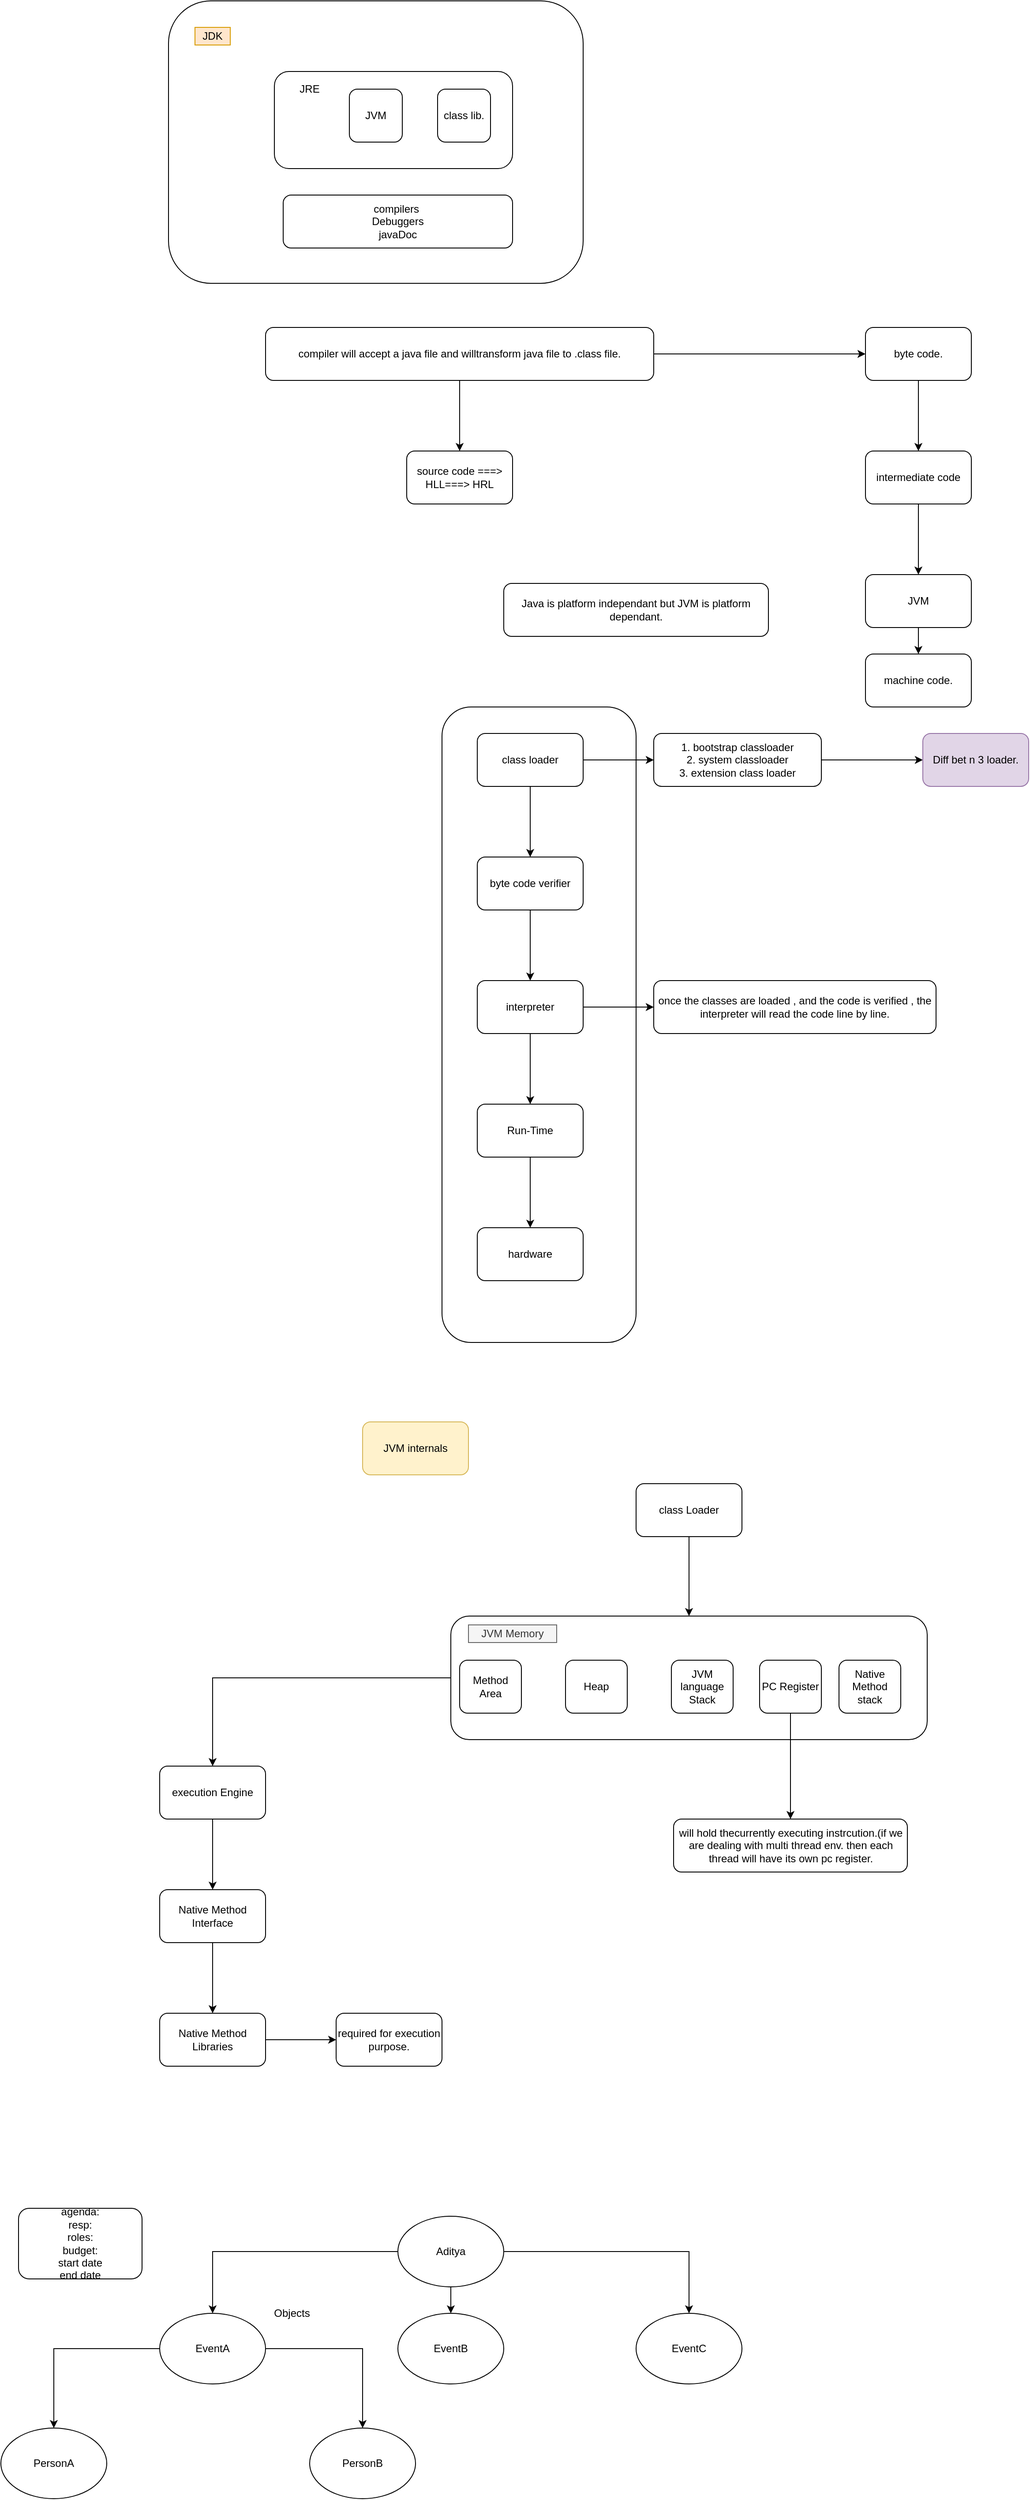 <mxfile version="14.8.3" type="github" pages="7">
  <diagram id="eMWlEusDbhb0iqY11rxq" name="Page-1">
    <mxGraphModel dx="1632" dy="468" grid="1" gridSize="10" guides="1" tooltips="1" connect="1" arrows="1" fold="1" page="1" pageScale="1" pageWidth="850" pageHeight="1100" math="0" shadow="0">
      <root>
        <mxCell id="0" />
        <mxCell id="1" parent="0" />
        <mxCell id="OtryNPIOMspShNyYZk51-1" value="" style="rounded=1;whiteSpace=wrap;html=1;" parent="1" vertex="1">
          <mxGeometry x="60" y="70" width="470" height="320" as="geometry" />
        </mxCell>
        <mxCell id="OtryNPIOMspShNyYZk51-2" value="JDK" style="text;html=1;strokeColor=#d79b00;fillColor=#ffe6cc;align=center;verticalAlign=middle;whiteSpace=wrap;rounded=0;" parent="1" vertex="1">
          <mxGeometry x="90" y="100" width="40" height="20" as="geometry" />
        </mxCell>
        <mxCell id="OtryNPIOMspShNyYZk51-3" value="" style="rounded=1;whiteSpace=wrap;html=1;" parent="1" vertex="1">
          <mxGeometry x="180" y="150" width="270" height="110" as="geometry" />
        </mxCell>
        <mxCell id="OtryNPIOMspShNyYZk51-4" value="compilers&amp;nbsp;&lt;br&gt;Debuggers&lt;br&gt;javaDoc" style="rounded=1;whiteSpace=wrap;html=1;" parent="1" vertex="1">
          <mxGeometry x="190" y="290" width="260" height="60" as="geometry" />
        </mxCell>
        <mxCell id="OtryNPIOMspShNyYZk51-5" value="JRE" style="text;html=1;strokeColor=none;fillColor=none;align=center;verticalAlign=middle;whiteSpace=wrap;rounded=0;" parent="1" vertex="1">
          <mxGeometry x="200" y="160" width="40" height="20" as="geometry" />
        </mxCell>
        <mxCell id="OtryNPIOMspShNyYZk51-6" value="JVM" style="rounded=1;whiteSpace=wrap;html=1;" parent="1" vertex="1">
          <mxGeometry x="265" y="170" width="60" height="60" as="geometry" />
        </mxCell>
        <mxCell id="OtryNPIOMspShNyYZk51-7" value="class lib." style="rounded=1;whiteSpace=wrap;html=1;" parent="1" vertex="1">
          <mxGeometry x="365" y="170" width="60" height="60" as="geometry" />
        </mxCell>
        <mxCell id="OtryNPIOMspShNyYZk51-10" value="" style="edgeStyle=orthogonalEdgeStyle;rounded=0;orthogonalLoop=1;jettySize=auto;html=1;" parent="1" source="OtryNPIOMspShNyYZk51-8" target="OtryNPIOMspShNyYZk51-9" edge="1">
          <mxGeometry relative="1" as="geometry" />
        </mxCell>
        <mxCell id="OtryNPIOMspShNyYZk51-12" value="" style="edgeStyle=orthogonalEdgeStyle;rounded=0;orthogonalLoop=1;jettySize=auto;html=1;" parent="1" source="OtryNPIOMspShNyYZk51-8" target="OtryNPIOMspShNyYZk51-11" edge="1">
          <mxGeometry relative="1" as="geometry" />
        </mxCell>
        <mxCell id="OtryNPIOMspShNyYZk51-8" value="compiler will accept a java file and willtransform java file to .class file." style="rounded=1;whiteSpace=wrap;html=1;" parent="1" vertex="1">
          <mxGeometry x="170" y="440" width="440" height="60" as="geometry" />
        </mxCell>
        <mxCell id="OtryNPIOMspShNyYZk51-14" value="" style="edgeStyle=orthogonalEdgeStyle;rounded=0;orthogonalLoop=1;jettySize=auto;html=1;" parent="1" source="OtryNPIOMspShNyYZk51-9" target="OtryNPIOMspShNyYZk51-13" edge="1">
          <mxGeometry relative="1" as="geometry" />
        </mxCell>
        <mxCell id="OtryNPIOMspShNyYZk51-9" value="byte code." style="whiteSpace=wrap;html=1;rounded=1;" parent="1" vertex="1">
          <mxGeometry x="850" y="440" width="120" height="60" as="geometry" />
        </mxCell>
        <mxCell id="OtryNPIOMspShNyYZk51-11" value="source code ===&amp;gt; HLL===&amp;gt; HRL" style="whiteSpace=wrap;html=1;rounded=1;" parent="1" vertex="1">
          <mxGeometry x="330" y="580" width="120" height="60" as="geometry" />
        </mxCell>
        <mxCell id="OtryNPIOMspShNyYZk51-16" value="" style="edgeStyle=orthogonalEdgeStyle;rounded=0;orthogonalLoop=1;jettySize=auto;html=1;" parent="1" source="OtryNPIOMspShNyYZk51-13" target="OtryNPIOMspShNyYZk51-15" edge="1">
          <mxGeometry relative="1" as="geometry" />
        </mxCell>
        <mxCell id="OtryNPIOMspShNyYZk51-13" value="intermediate code" style="whiteSpace=wrap;html=1;rounded=1;" parent="1" vertex="1">
          <mxGeometry x="850" y="580" width="120" height="60" as="geometry" />
        </mxCell>
        <mxCell id="OtryNPIOMspShNyYZk51-18" value="" style="edgeStyle=orthogonalEdgeStyle;rounded=0;orthogonalLoop=1;jettySize=auto;html=1;" parent="1" source="OtryNPIOMspShNyYZk51-15" target="OtryNPIOMspShNyYZk51-17" edge="1">
          <mxGeometry relative="1" as="geometry" />
        </mxCell>
        <mxCell id="OtryNPIOMspShNyYZk51-15" value="JVM" style="whiteSpace=wrap;html=1;rounded=1;" parent="1" vertex="1">
          <mxGeometry x="850" y="720" width="120" height="60" as="geometry" />
        </mxCell>
        <mxCell id="OtryNPIOMspShNyYZk51-17" value="machine code." style="whiteSpace=wrap;html=1;rounded=1;" parent="1" vertex="1">
          <mxGeometry x="850" y="810" width="120" height="60" as="geometry" />
        </mxCell>
        <mxCell id="OtryNPIOMspShNyYZk51-19" value="Java is platform independant but JVM is platform dependant." style="rounded=1;whiteSpace=wrap;html=1;" parent="1" vertex="1">
          <mxGeometry x="440" y="730" width="300" height="60" as="geometry" />
        </mxCell>
        <mxCell id="OtryNPIOMspShNyYZk51-20" value="" style="rounded=1;whiteSpace=wrap;html=1;" parent="1" vertex="1">
          <mxGeometry x="370" y="870" width="220" height="720" as="geometry" />
        </mxCell>
        <mxCell id="OtryNPIOMspShNyYZk51-23" value="" style="edgeStyle=orthogonalEdgeStyle;rounded=0;orthogonalLoop=1;jettySize=auto;html=1;" parent="1" source="OtryNPIOMspShNyYZk51-21" target="OtryNPIOMspShNyYZk51-22" edge="1">
          <mxGeometry relative="1" as="geometry" />
        </mxCell>
        <mxCell id="OtryNPIOMspShNyYZk51-31" value="" style="edgeStyle=orthogonalEdgeStyle;rounded=0;orthogonalLoop=1;jettySize=auto;html=1;" parent="1" source="OtryNPIOMspShNyYZk51-21" target="OtryNPIOMspShNyYZk51-30" edge="1">
          <mxGeometry relative="1" as="geometry" />
        </mxCell>
        <mxCell id="OtryNPIOMspShNyYZk51-21" value="class loader" style="rounded=1;whiteSpace=wrap;html=1;" parent="1" vertex="1">
          <mxGeometry x="410" y="900" width="120" height="60" as="geometry" />
        </mxCell>
        <mxCell id="OtryNPIOMspShNyYZk51-25" value="" style="edgeStyle=orthogonalEdgeStyle;rounded=0;orthogonalLoop=1;jettySize=auto;html=1;" parent="1" source="OtryNPIOMspShNyYZk51-22" target="OtryNPIOMspShNyYZk51-24" edge="1">
          <mxGeometry relative="1" as="geometry" />
        </mxCell>
        <mxCell id="OtryNPIOMspShNyYZk51-22" value="byte code verifier" style="rounded=1;whiteSpace=wrap;html=1;" parent="1" vertex="1">
          <mxGeometry x="410" y="1040" width="120" height="60" as="geometry" />
        </mxCell>
        <mxCell id="OtryNPIOMspShNyYZk51-27" value="" style="edgeStyle=orthogonalEdgeStyle;rounded=0;orthogonalLoop=1;jettySize=auto;html=1;" parent="1" source="OtryNPIOMspShNyYZk51-24" target="OtryNPIOMspShNyYZk51-26" edge="1">
          <mxGeometry relative="1" as="geometry" />
        </mxCell>
        <mxCell id="OtryNPIOMspShNyYZk51-35" value="" style="edgeStyle=orthogonalEdgeStyle;rounded=0;orthogonalLoop=1;jettySize=auto;html=1;" parent="1" source="OtryNPIOMspShNyYZk51-24" target="OtryNPIOMspShNyYZk51-34" edge="1">
          <mxGeometry relative="1" as="geometry" />
        </mxCell>
        <mxCell id="OtryNPIOMspShNyYZk51-24" value="interpreter" style="rounded=1;whiteSpace=wrap;html=1;" parent="1" vertex="1">
          <mxGeometry x="410" y="1180" width="120" height="60" as="geometry" />
        </mxCell>
        <mxCell id="OtryNPIOMspShNyYZk51-29" value="" style="edgeStyle=orthogonalEdgeStyle;rounded=0;orthogonalLoop=1;jettySize=auto;html=1;" parent="1" source="OtryNPIOMspShNyYZk51-26" target="OtryNPIOMspShNyYZk51-28" edge="1">
          <mxGeometry relative="1" as="geometry" />
        </mxCell>
        <mxCell id="OtryNPIOMspShNyYZk51-26" value="Run-Time" style="rounded=1;whiteSpace=wrap;html=1;" parent="1" vertex="1">
          <mxGeometry x="410" y="1320" width="120" height="60" as="geometry" />
        </mxCell>
        <mxCell id="OtryNPIOMspShNyYZk51-28" value="hardware" style="rounded=1;whiteSpace=wrap;html=1;" parent="1" vertex="1">
          <mxGeometry x="410" y="1460" width="120" height="60" as="geometry" />
        </mxCell>
        <mxCell id="OtryNPIOMspShNyYZk51-33" value="" style="edgeStyle=orthogonalEdgeStyle;rounded=0;orthogonalLoop=1;jettySize=auto;html=1;" parent="1" source="OtryNPIOMspShNyYZk51-30" target="OtryNPIOMspShNyYZk51-32" edge="1">
          <mxGeometry relative="1" as="geometry" />
        </mxCell>
        <mxCell id="OtryNPIOMspShNyYZk51-30" value="1. bootstrap classloader&lt;br&gt;2. system classloader&lt;br&gt;3. extension class loader" style="whiteSpace=wrap;html=1;rounded=1;" parent="1" vertex="1">
          <mxGeometry x="610" y="900" width="190" height="60" as="geometry" />
        </mxCell>
        <mxCell id="OtryNPIOMspShNyYZk51-32" value="Diff bet n 3 loader." style="whiteSpace=wrap;html=1;rounded=1;fillColor=#e1d5e7;strokeColor=#9673a6;" parent="1" vertex="1">
          <mxGeometry x="915" y="900" width="120" height="60" as="geometry" />
        </mxCell>
        <mxCell id="OtryNPIOMspShNyYZk51-34" value="once the classes are loaded , and the code is verified , the interpreter will read the code line by line." style="whiteSpace=wrap;html=1;rounded=1;" parent="1" vertex="1">
          <mxGeometry x="610" y="1180" width="320" height="60" as="geometry" />
        </mxCell>
        <mxCell id="OtryNPIOMspShNyYZk51-36" value="JVM internals" style="rounded=1;whiteSpace=wrap;html=1;fillColor=#fff2cc;strokeColor=#d6b656;" parent="1" vertex="1">
          <mxGeometry x="280" y="1680" width="120" height="60" as="geometry" />
        </mxCell>
        <mxCell id="OtryNPIOMspShNyYZk51-39" value="" style="edgeStyle=orthogonalEdgeStyle;rounded=0;orthogonalLoop=1;jettySize=auto;html=1;" parent="1" source="OtryNPIOMspShNyYZk51-37" target="OtryNPIOMspShNyYZk51-38" edge="1">
          <mxGeometry relative="1" as="geometry" />
        </mxCell>
        <mxCell id="OtryNPIOMspShNyYZk51-37" value="class Loader" style="rounded=1;whiteSpace=wrap;html=1;" parent="1" vertex="1">
          <mxGeometry x="590" y="1750" width="120" height="60" as="geometry" />
        </mxCell>
        <mxCell id="OtryNPIOMspShNyYZk51-50" value="" style="edgeStyle=orthogonalEdgeStyle;rounded=0;orthogonalLoop=1;jettySize=auto;html=1;" parent="1" source="OtryNPIOMspShNyYZk51-38" target="OtryNPIOMspShNyYZk51-49" edge="1">
          <mxGeometry relative="1" as="geometry" />
        </mxCell>
        <mxCell id="OtryNPIOMspShNyYZk51-38" value="" style="whiteSpace=wrap;html=1;rounded=1;" parent="1" vertex="1">
          <mxGeometry x="380" y="1900" width="540" height="140" as="geometry" />
        </mxCell>
        <mxCell id="OtryNPIOMspShNyYZk51-40" value="JVM Memory" style="text;html=1;strokeColor=#666666;fillColor=#f5f5f5;align=center;verticalAlign=middle;whiteSpace=wrap;rounded=0;fontColor=#333333;" parent="1" vertex="1">
          <mxGeometry x="400" y="1910" width="100" height="20" as="geometry" />
        </mxCell>
        <mxCell id="OtryNPIOMspShNyYZk51-41" value="Method Area" style="rounded=1;whiteSpace=wrap;html=1;" parent="1" vertex="1">
          <mxGeometry x="390" y="1950" width="70" height="60" as="geometry" />
        </mxCell>
        <mxCell id="OtryNPIOMspShNyYZk51-42" value="Heap" style="rounded=1;whiteSpace=wrap;html=1;" parent="1" vertex="1">
          <mxGeometry x="510" y="1950" width="70" height="60" as="geometry" />
        </mxCell>
        <mxCell id="OtryNPIOMspShNyYZk51-43" value="JVM language Stack" style="rounded=1;whiteSpace=wrap;html=1;" parent="1" vertex="1">
          <mxGeometry x="630" y="1950" width="70" height="60" as="geometry" />
        </mxCell>
        <mxCell id="OtryNPIOMspShNyYZk51-47" value="" style="edgeStyle=orthogonalEdgeStyle;rounded=0;orthogonalLoop=1;jettySize=auto;html=1;" parent="1" source="OtryNPIOMspShNyYZk51-44" target="OtryNPIOMspShNyYZk51-46" edge="1">
          <mxGeometry relative="1" as="geometry" />
        </mxCell>
        <mxCell id="OtryNPIOMspShNyYZk51-44" value="PC Register" style="rounded=1;whiteSpace=wrap;html=1;" parent="1" vertex="1">
          <mxGeometry x="730" y="1950" width="70" height="60" as="geometry" />
        </mxCell>
        <mxCell id="OtryNPIOMspShNyYZk51-45" value="Native Method stack" style="rounded=1;whiteSpace=wrap;html=1;" parent="1" vertex="1">
          <mxGeometry x="820" y="1950" width="70" height="60" as="geometry" />
        </mxCell>
        <mxCell id="OtryNPIOMspShNyYZk51-46" value="will hold thecurrently executing instrcution.(if we are dealing with multi thread env. then each thread will have its own pc register." style="whiteSpace=wrap;html=1;rounded=1;" parent="1" vertex="1">
          <mxGeometry x="632.5" y="2130" width="265" height="60" as="geometry" />
        </mxCell>
        <mxCell id="OtryNPIOMspShNyYZk51-52" value="" style="edgeStyle=orthogonalEdgeStyle;rounded=0;orthogonalLoop=1;jettySize=auto;html=1;" parent="1" source="OtryNPIOMspShNyYZk51-49" target="OtryNPIOMspShNyYZk51-51" edge="1">
          <mxGeometry relative="1" as="geometry" />
        </mxCell>
        <mxCell id="OtryNPIOMspShNyYZk51-49" value="execution Engine" style="whiteSpace=wrap;html=1;rounded=1;" parent="1" vertex="1">
          <mxGeometry x="50" y="2070" width="120" height="60" as="geometry" />
        </mxCell>
        <mxCell id="OtryNPIOMspShNyYZk51-54" value="" style="edgeStyle=orthogonalEdgeStyle;rounded=0;orthogonalLoop=1;jettySize=auto;html=1;" parent="1" source="OtryNPIOMspShNyYZk51-51" target="OtryNPIOMspShNyYZk51-53" edge="1">
          <mxGeometry relative="1" as="geometry" />
        </mxCell>
        <mxCell id="OtryNPIOMspShNyYZk51-51" value="Native Method Interface" style="whiteSpace=wrap;html=1;rounded=1;" parent="1" vertex="1">
          <mxGeometry x="50" y="2210" width="120" height="60" as="geometry" />
        </mxCell>
        <mxCell id="OtryNPIOMspShNyYZk51-56" value="" style="edgeStyle=orthogonalEdgeStyle;rounded=0;orthogonalLoop=1;jettySize=auto;html=1;" parent="1" source="OtryNPIOMspShNyYZk51-53" target="OtryNPIOMspShNyYZk51-55" edge="1">
          <mxGeometry relative="1" as="geometry" />
        </mxCell>
        <mxCell id="OtryNPIOMspShNyYZk51-53" value="Native Method Libraries" style="whiteSpace=wrap;html=1;rounded=1;" parent="1" vertex="1">
          <mxGeometry x="50" y="2350" width="120" height="60" as="geometry" />
        </mxCell>
        <mxCell id="OtryNPIOMspShNyYZk51-55" value="required for execution purpose." style="whiteSpace=wrap;html=1;rounded=1;" parent="1" vertex="1">
          <mxGeometry x="250" y="2350" width="120" height="60" as="geometry" />
        </mxCell>
        <mxCell id="OtryNPIOMspShNyYZk51-59" value="" style="edgeStyle=orthogonalEdgeStyle;rounded=0;orthogonalLoop=1;jettySize=auto;html=1;" parent="1" source="OtryNPIOMspShNyYZk51-57" target="OtryNPIOMspShNyYZk51-58" edge="1">
          <mxGeometry relative="1" as="geometry" />
        </mxCell>
        <mxCell id="OtryNPIOMspShNyYZk51-61" value="" style="edgeStyle=orthogonalEdgeStyle;rounded=0;orthogonalLoop=1;jettySize=auto;html=1;" parent="1" source="OtryNPIOMspShNyYZk51-57" target="OtryNPIOMspShNyYZk51-60" edge="1">
          <mxGeometry relative="1" as="geometry" />
        </mxCell>
        <mxCell id="OtryNPIOMspShNyYZk51-63" value="" style="edgeStyle=orthogonalEdgeStyle;rounded=0;orthogonalLoop=1;jettySize=auto;html=1;" parent="1" source="OtryNPIOMspShNyYZk51-57" target="OtryNPIOMspShNyYZk51-62" edge="1">
          <mxGeometry relative="1" as="geometry" />
        </mxCell>
        <mxCell id="OtryNPIOMspShNyYZk51-57" value="Aditya" style="ellipse;whiteSpace=wrap;html=1;" parent="1" vertex="1">
          <mxGeometry x="320" y="2580" width="120" height="80" as="geometry" />
        </mxCell>
        <mxCell id="OtryNPIOMspShNyYZk51-65" value="" style="edgeStyle=orthogonalEdgeStyle;rounded=0;orthogonalLoop=1;jettySize=auto;html=1;" parent="1" source="OtryNPIOMspShNyYZk51-58" target="OtryNPIOMspShNyYZk51-64" edge="1">
          <mxGeometry relative="1" as="geometry" />
        </mxCell>
        <mxCell id="OtryNPIOMspShNyYZk51-67" value="" style="edgeStyle=orthogonalEdgeStyle;rounded=0;orthogonalLoop=1;jettySize=auto;html=1;" parent="1" source="OtryNPIOMspShNyYZk51-58" target="OtryNPIOMspShNyYZk51-66" edge="1">
          <mxGeometry relative="1" as="geometry" />
        </mxCell>
        <mxCell id="OtryNPIOMspShNyYZk51-58" value="EventA" style="ellipse;whiteSpace=wrap;html=1;" parent="1" vertex="1">
          <mxGeometry x="50" y="2690" width="120" height="80" as="geometry" />
        </mxCell>
        <mxCell id="OtryNPIOMspShNyYZk51-60" value="EventB" style="ellipse;whiteSpace=wrap;html=1;" parent="1" vertex="1">
          <mxGeometry x="320" y="2690" width="120" height="80" as="geometry" />
        </mxCell>
        <mxCell id="OtryNPIOMspShNyYZk51-62" value="EventC" style="ellipse;whiteSpace=wrap;html=1;" parent="1" vertex="1">
          <mxGeometry x="590" y="2690" width="120" height="80" as="geometry" />
        </mxCell>
        <mxCell id="OtryNPIOMspShNyYZk51-64" value="PersonA" style="ellipse;whiteSpace=wrap;html=1;" parent="1" vertex="1">
          <mxGeometry x="-130" y="2820" width="120" height="80" as="geometry" />
        </mxCell>
        <mxCell id="OtryNPIOMspShNyYZk51-66" value="PersonB" style="ellipse;whiteSpace=wrap;html=1;" parent="1" vertex="1">
          <mxGeometry x="220" y="2820" width="120" height="80" as="geometry" />
        </mxCell>
        <mxCell id="OtryNPIOMspShNyYZk51-68" value="Objects" style="text;html=1;strokeColor=none;fillColor=none;align=center;verticalAlign=middle;whiteSpace=wrap;rounded=0;" parent="1" vertex="1">
          <mxGeometry x="180" y="2680" width="40" height="20" as="geometry" />
        </mxCell>
        <mxCell id="OtryNPIOMspShNyYZk51-70" value="agenda:&lt;br&gt;resp:&lt;br&gt;roles:&lt;br&gt;budget:&lt;br&gt;start date&lt;br&gt;end date" style="rounded=1;whiteSpace=wrap;html=1;" parent="1" vertex="1">
          <mxGeometry x="-110" y="2571" width="140" height="80" as="geometry" />
        </mxCell>
      </root>
    </mxGraphModel>
  </diagram>
  <diagram id="n2XM82CbjS9Y8B9wf395" name="Application Flow">
    <mxGraphModel dx="1038" dy="556" grid="1" gridSize="10" guides="1" tooltips="1" connect="1" arrows="1" fold="1" page="1" pageScale="1" pageWidth="850" pageHeight="1100" math="0" shadow="0">
      <root>
        <mxCell id="II-VH-WRov2LAFww5TjT-0" />
        <mxCell id="II-VH-WRov2LAFww5TjT-1" parent="II-VH-WRov2LAFww5TjT-0" />
        <mxCell id="II-VH-WRov2LAFww5TjT-4" value="" style="edgeStyle=orthogonalEdgeStyle;rounded=0;orthogonalLoop=1;jettySize=auto;html=1;" parent="II-VH-WRov2LAFww5TjT-1" source="II-VH-WRov2LAFww5TjT-2" target="II-VH-WRov2LAFww5TjT-3" edge="1">
          <mxGeometry relative="1" as="geometry" />
        </mxCell>
        <mxCell id="II-VH-WRov2LAFww5TjT-2" value="main" style="rounded=1;whiteSpace=wrap;html=1;" parent="II-VH-WRov2LAFww5TjT-1" vertex="1">
          <mxGeometry x="290" y="60" width="120" height="60" as="geometry" />
        </mxCell>
        <mxCell id="II-VH-WRov2LAFww5TjT-6" value="" style="edgeStyle=orthogonalEdgeStyle;rounded=0;orthogonalLoop=1;jettySize=auto;html=1;" parent="II-VH-WRov2LAFww5TjT-1" source="II-VH-WRov2LAFww5TjT-3" target="II-VH-WRov2LAFww5TjT-5" edge="1">
          <mxGeometry relative="1" as="geometry" />
        </mxCell>
        <mxCell id="II-VH-WRov2LAFww5TjT-17" style="edgeStyle=orthogonalEdgeStyle;rounded=0;orthogonalLoop=1;jettySize=auto;html=1;entryX=0;entryY=0.5;entryDx=0;entryDy=0;" parent="II-VH-WRov2LAFww5TjT-1" source="II-VH-WRov2LAFww5TjT-3" target="II-VH-WRov2LAFww5TjT-16" edge="1">
          <mxGeometry relative="1" as="geometry" />
        </mxCell>
        <mxCell id="II-VH-WRov2LAFww5TjT-3" value="service" style="rounded=1;whiteSpace=wrap;html=1;" parent="II-VH-WRov2LAFww5TjT-1" vertex="1">
          <mxGeometry x="290" y="200" width="120" height="60" as="geometry" />
        </mxCell>
        <mxCell id="II-VH-WRov2LAFww5TjT-8" value="" style="edgeStyle=orthogonalEdgeStyle;rounded=0;orthogonalLoop=1;jettySize=auto;html=1;" parent="II-VH-WRov2LAFww5TjT-1" source="II-VH-WRov2LAFww5TjT-5" target="II-VH-WRov2LAFww5TjT-7" edge="1">
          <mxGeometry relative="1" as="geometry" />
        </mxCell>
        <mxCell id="II-VH-WRov2LAFww5TjT-5" value="repository" style="rounded=1;whiteSpace=wrap;html=1;" parent="II-VH-WRov2LAFww5TjT-1" vertex="1">
          <mxGeometry x="290" y="340" width="120" height="60" as="geometry" />
        </mxCell>
        <mxCell id="II-VH-WRov2LAFww5TjT-7" value="Collection" style="shape=cylinder;whiteSpace=wrap;html=1;boundedLbl=1;backgroundOutline=1;rounded=1;" parent="II-VH-WRov2LAFww5TjT-1" vertex="1">
          <mxGeometry x="320" y="470" width="60" height="80" as="geometry" />
        </mxCell>
        <mxCell id="II-VH-WRov2LAFww5TjT-13" value="" style="edgeStyle=orthogonalEdgeStyle;rounded=0;orthogonalLoop=1;jettySize=auto;html=1;" parent="II-VH-WRov2LAFww5TjT-1" source="II-VH-WRov2LAFww5TjT-9" target="II-VH-WRov2LAFww5TjT-12" edge="1">
          <mxGeometry relative="1" as="geometry" />
        </mxCell>
        <mxCell id="II-VH-WRov2LAFww5TjT-9" value="Object" style="text;html=1;strokeColor=none;fillColor=none;align=center;verticalAlign=middle;whiteSpace=wrap;rounded=0;" parent="II-VH-WRov2LAFww5TjT-1" vertex="1">
          <mxGeometry x="190" y="150" width="40" height="20" as="geometry" />
        </mxCell>
        <mxCell id="II-VH-WRov2LAFww5TjT-15" value="" style="edgeStyle=orthogonalEdgeStyle;rounded=0;orthogonalLoop=1;jettySize=auto;html=1;" parent="II-VH-WRov2LAFww5TjT-1" source="II-VH-WRov2LAFww5TjT-12" target="II-VH-WRov2LAFww5TjT-14" edge="1">
          <mxGeometry relative="1" as="geometry" />
        </mxCell>
        <mxCell id="II-VH-WRov2LAFww5TjT-12" value="Employee" style="text;html=1;strokeColor=none;fillColor=none;align=center;verticalAlign=middle;whiteSpace=wrap;rounded=0;" parent="II-VH-WRov2LAFww5TjT-1" vertex="1">
          <mxGeometry x="190" y="250" width="40" height="20" as="geometry" />
        </mxCell>
        <mxCell id="II-VH-WRov2LAFww5TjT-14" value="DTO" style="text;html=1;strokeColor=none;fillColor=none;align=center;verticalAlign=middle;whiteSpace=wrap;rounded=0;" parent="II-VH-WRov2LAFww5TjT-1" vertex="1">
          <mxGeometry x="190" y="350" width="40" height="20" as="geometry" />
        </mxCell>
        <mxCell id="II-VH-WRov2LAFww5TjT-16" value="1. addEmployee&lt;br&gt;2. getEmployeeById(String id)&lt;br&gt;3. getEmployees()&lt;br&gt;4. deleteEmployeeById(String id)&lt;br&gt;5. deleteAllEmployees()&lt;br&gt;6. updateEmployee(String id, Employee employee);" style="rounded=1;whiteSpace=wrap;html=1;" parent="II-VH-WRov2LAFww5TjT-1" vertex="1">
          <mxGeometry x="490" y="110" width="270" height="140" as="geometry" />
        </mxCell>
        <mxCell id="II-VH-WRov2LAFww5TjT-18" value="Product&amp;nbsp;&lt;br&gt;Order" style="rounded=1;whiteSpace=wrap;html=1;" parent="II-VH-WRov2LAFww5TjT-1" vertex="1">
          <mxGeometry x="480" y="290" width="120" height="60" as="geometry" />
        </mxCell>
        <mxCell id="TFlzaxpmPcoiGRgo3gWd-2" value="" style="edgeStyle=orthogonalEdgeStyle;rounded=0;orthogonalLoop=1;jettySize=auto;html=1;" parent="II-VH-WRov2LAFww5TjT-1" source="TFlzaxpmPcoiGRgo3gWd-0" target="TFlzaxpmPcoiGRgo3gWd-1" edge="1">
          <mxGeometry relative="1" as="geometry" />
        </mxCell>
        <mxCell id="TFlzaxpmPcoiGRgo3gWd-0" value="array&lt;br&gt;counter: to maintain the count for occupied locations in an array." style="rounded=1;whiteSpace=wrap;html=1;" parent="II-VH-WRov2LAFww5TjT-1" vertex="1">
          <mxGeometry x="340" y="670" width="230" height="150" as="geometry" />
        </mxCell>
        <mxCell id="TFlzaxpmPcoiGRgo3gWd-1" value="if we r creating 5 objects then&amp;nbsp;" style="whiteSpace=wrap;html=1;rounded=1;" parent="II-VH-WRov2LAFww5TjT-1" vertex="1">
          <mxGeometry x="395" y="945" width="120" height="60" as="geometry" />
        </mxCell>
      </root>
    </mxGraphModel>
  </diagram>
  <diagram id="KGimrTPkEkoaGngOefJX" name="array part">
    <mxGraphModel dx="782" dy="434" grid="1" gridSize="10" guides="1" tooltips="1" connect="1" arrows="1" fold="1" page="1" pageScale="1" pageWidth="850" pageHeight="1100" math="0" shadow="0">
      <root>
        <mxCell id="4YwialDWSzsK2goE0Hgc-0" />
        <mxCell id="4YwialDWSzsK2goE0Hgc-1" parent="4YwialDWSzsK2goE0Hgc-0" />
        <mxCell id="4YwialDWSzsK2goE0Hgc-2" value="employee Object" style="rounded=1;whiteSpace=wrap;html=1;" vertex="1" parent="4YwialDWSzsK2goE0Hgc-1">
          <mxGeometry x="180" y="80" width="120" height="60" as="geometry" />
        </mxCell>
        <mxCell id="4YwialDWSzsK2goE0Hgc-3" value="" style="rounded=1;whiteSpace=wrap;html=1;" vertex="1" parent="4YwialDWSzsK2goE0Hgc-1">
          <mxGeometry x="110" y="240" width="840" height="60" as="geometry" />
        </mxCell>
        <mxCell id="4YwialDWSzsK2goE0Hgc-15" style="edgeStyle=orthogonalEdgeStyle;rounded=0;orthogonalLoop=1;jettySize=auto;html=1;entryX=0.561;entryY=1.056;entryDx=0;entryDy=0;entryPerimeter=0;" edge="1" parent="4YwialDWSzsK2goE0Hgc-1" source="4YwialDWSzsK2goE0Hgc-4" target="4YwialDWSzsK2goE0Hgc-2">
          <mxGeometry relative="1" as="geometry" />
        </mxCell>
        <mxCell id="4YwialDWSzsK2goE0Hgc-4" value="0" style="rounded=1;whiteSpace=wrap;html=1;" vertex="1" parent="4YwialDWSzsK2goE0Hgc-1">
          <mxGeometry x="110" y="240" width="70" height="60" as="geometry" />
        </mxCell>
        <mxCell id="4YwialDWSzsK2goE0Hgc-6" value="null" style="rounded=1;whiteSpace=wrap;html=1;" vertex="1" parent="4YwialDWSzsK2goE0Hgc-1">
          <mxGeometry x="770" y="240" width="70" height="60" as="geometry" />
        </mxCell>
        <mxCell id="4YwialDWSzsK2goE0Hgc-7" value="null" style="rounded=1;whiteSpace=wrap;html=1;" vertex="1" parent="4YwialDWSzsK2goE0Hgc-1">
          <mxGeometry x="860" y="240" width="70" height="60" as="geometry" />
        </mxCell>
        <mxCell id="4YwialDWSzsK2goE0Hgc-16" style="edgeStyle=orthogonalEdgeStyle;rounded=0;orthogonalLoop=1;jettySize=auto;html=1;entryX=0.5;entryY=1;entryDx=0;entryDy=0;" edge="1" parent="4YwialDWSzsK2goE0Hgc-1" source="4YwialDWSzsK2goE0Hgc-8" target="4YwialDWSzsK2goE0Hgc-2">
          <mxGeometry relative="1" as="geometry" />
        </mxCell>
        <mxCell id="4YwialDWSzsK2goE0Hgc-8" value="1" style="rounded=1;whiteSpace=wrap;html=1;" vertex="1" parent="4YwialDWSzsK2goE0Hgc-1">
          <mxGeometry x="200" y="240" width="70" height="60" as="geometry" />
        </mxCell>
        <mxCell id="4YwialDWSzsK2goE0Hgc-17" style="edgeStyle=orthogonalEdgeStyle;rounded=0;orthogonalLoop=1;jettySize=auto;html=1;entryX=0.75;entryY=1;entryDx=0;entryDy=0;" edge="1" parent="4YwialDWSzsK2goE0Hgc-1" source="4YwialDWSzsK2goE0Hgc-9" target="4YwialDWSzsK2goE0Hgc-2">
          <mxGeometry relative="1" as="geometry" />
        </mxCell>
        <mxCell id="4YwialDWSzsK2goE0Hgc-9" value="2" style="rounded=1;whiteSpace=wrap;html=1;" vertex="1" parent="4YwialDWSzsK2goE0Hgc-1">
          <mxGeometry x="280" y="240" width="70" height="60" as="geometry" />
        </mxCell>
        <mxCell id="4YwialDWSzsK2goE0Hgc-18" style="edgeStyle=orthogonalEdgeStyle;rounded=0;orthogonalLoop=1;jettySize=auto;html=1;entryX=0.75;entryY=0;entryDx=0;entryDy=0;" edge="1" parent="4YwialDWSzsK2goE0Hgc-1" source="4YwialDWSzsK2goE0Hgc-10" target="4YwialDWSzsK2goE0Hgc-2">
          <mxGeometry relative="1" as="geometry" />
        </mxCell>
        <mxCell id="4YwialDWSzsK2goE0Hgc-10" value="3" style="rounded=1;whiteSpace=wrap;html=1;" vertex="1" parent="4YwialDWSzsK2goE0Hgc-1">
          <mxGeometry x="360" y="240" width="70" height="60" as="geometry" />
        </mxCell>
        <mxCell id="4YwialDWSzsK2goE0Hgc-19" style="edgeStyle=orthogonalEdgeStyle;rounded=0;orthogonalLoop=1;jettySize=auto;html=1;entryX=1;entryY=0.5;entryDx=0;entryDy=0;" edge="1" parent="4YwialDWSzsK2goE0Hgc-1" source="4YwialDWSzsK2goE0Hgc-11" target="4YwialDWSzsK2goE0Hgc-2">
          <mxGeometry relative="1" as="geometry" />
        </mxCell>
        <mxCell id="4YwialDWSzsK2goE0Hgc-11" value="4" style="rounded=1;whiteSpace=wrap;html=1;" vertex="1" parent="4YwialDWSzsK2goE0Hgc-1">
          <mxGeometry x="440" y="240" width="70" height="60" as="geometry" />
        </mxCell>
        <mxCell id="4YwialDWSzsK2goE0Hgc-20" style="edgeStyle=orthogonalEdgeStyle;rounded=0;orthogonalLoop=1;jettySize=auto;html=1;" edge="1" parent="4YwialDWSzsK2goE0Hgc-1" source="4YwialDWSzsK2goE0Hgc-12" target="4YwialDWSzsK2goE0Hgc-2">
          <mxGeometry relative="1" as="geometry" />
        </mxCell>
        <mxCell id="4YwialDWSzsK2goE0Hgc-12" value="5" style="rounded=1;whiteSpace=wrap;html=1;" vertex="1" parent="4YwialDWSzsK2goE0Hgc-1">
          <mxGeometry x="520" y="240" width="70" height="60" as="geometry" />
        </mxCell>
        <mxCell id="4YwialDWSzsK2goE0Hgc-21" style="edgeStyle=orthogonalEdgeStyle;rounded=0;orthogonalLoop=1;jettySize=auto;html=1;" edge="1" parent="4YwialDWSzsK2goE0Hgc-1" source="4YwialDWSzsK2goE0Hgc-13" target="4YwialDWSzsK2goE0Hgc-2">
          <mxGeometry relative="1" as="geometry" />
        </mxCell>
        <mxCell id="4YwialDWSzsK2goE0Hgc-13" value="6" style="rounded=1;whiteSpace=wrap;html=1;" vertex="1" parent="4YwialDWSzsK2goE0Hgc-1">
          <mxGeometry x="610" y="240" width="70" height="60" as="geometry" />
        </mxCell>
        <mxCell id="4YwialDWSzsK2goE0Hgc-14" value="null" style="rounded=1;whiteSpace=wrap;html=1;" vertex="1" parent="4YwialDWSzsK2goE0Hgc-1">
          <mxGeometry x="690" y="240" width="70" height="60" as="geometry" />
        </mxCell>
      </root>
    </mxGraphModel>
  </diagram>
  <diagram id="1w0Mwy5L-pv_NYM1hcEW" name="Page-4">
    <mxGraphModel dx="782" dy="434" grid="1" gridSize="10" guides="1" tooltips="1" connect="1" arrows="1" fold="1" page="1" pageScale="1" pageWidth="850" pageHeight="1100" math="0" shadow="0">
      <root>
        <mxCell id="kWckQiDa2B8wgVJWN9DG-0" />
        <mxCell id="kWckQiDa2B8wgVJWN9DG-1" parent="kWckQiDa2B8wgVJWN9DG-0" />
        <mxCell id="kWckQiDa2B8wgVJWN9DG-4" value="" style="edgeStyle=orthogonalEdgeStyle;rounded=0;orthogonalLoop=1;jettySize=auto;html=1;" edge="1" parent="kWckQiDa2B8wgVJWN9DG-1" source="kWckQiDa2B8wgVJWN9DG-2" target="kWckQiDa2B8wgVJWN9DG-3">
          <mxGeometry relative="1" as="geometry" />
        </mxCell>
        <mxCell id="kWckQiDa2B8wgVJWN9DG-6" value="" style="edgeStyle=orthogonalEdgeStyle;rounded=0;orthogonalLoop=1;jettySize=auto;html=1;" edge="1" parent="kWckQiDa2B8wgVJWN9DG-1" source="kWckQiDa2B8wgVJWN9DG-2" target="kWckQiDa2B8wgVJWN9DG-5">
          <mxGeometry relative="1" as="geometry" />
        </mxCell>
        <mxCell id="kWckQiDa2B8wgVJWN9DG-2" value="types of DC" style="rounded=1;whiteSpace=wrap;html=1;" vertex="1" parent="kWckQiDa2B8wgVJWN9DG-1">
          <mxGeometry x="220" y="50" width="230" height="120" as="geometry" />
        </mxCell>
        <mxCell id="kWckQiDa2B8wgVJWN9DG-8" value="" style="edgeStyle=orthogonalEdgeStyle;rounded=0;orthogonalLoop=1;jettySize=auto;html=1;" edge="1" parent="kWckQiDa2B8wgVJWN9DG-1" source="kWckQiDa2B8wgVJWN9DG-3" target="kWckQiDa2B8wgVJWN9DG-7">
          <mxGeometry relative="1" as="geometry" />
        </mxCell>
        <mxCell id="kWckQiDa2B8wgVJWN9DG-3" value="implicit DC" style="whiteSpace=wrap;html=1;rounded=1;" vertex="1" parent="kWckQiDa2B8wgVJWN9DG-1">
          <mxGeometry x="40" y="220" width="120" height="60" as="geometry" />
        </mxCell>
        <mxCell id="kWckQiDa2B8wgVJWN9DG-10" value="" style="edgeStyle=orthogonalEdgeStyle;rounded=0;orthogonalLoop=1;jettySize=auto;html=1;" edge="1" parent="kWckQiDa2B8wgVJWN9DG-1" source="kWckQiDa2B8wgVJWN9DG-5" target="kWckQiDa2B8wgVJWN9DG-9">
          <mxGeometry relative="1" as="geometry" />
        </mxCell>
        <mxCell id="kWckQiDa2B8wgVJWN9DG-5" value="explicit DC" style="whiteSpace=wrap;html=1;rounded=1;" vertex="1" parent="kWckQiDa2B8wgVJWN9DG-1">
          <mxGeometry x="570" y="220" width="120" height="60" as="geometry" />
        </mxCell>
        <mxCell id="kWckQiDa2B8wgVJWN9DG-7" value="it is provided by java/JVM when if there is no constructor declations." style="whiteSpace=wrap;html=1;rounded=1;fillColor=#f8cecc;strokeColor=#b85450;" vertex="1" parent="kWckQiDa2B8wgVJWN9DG-1">
          <mxGeometry y="360" width="200" height="60" as="geometry" />
        </mxCell>
        <mxCell id="kWckQiDa2B8wgVJWN9DG-9" value="it will be created by us to initialize the object with some custom default values." style="whiteSpace=wrap;html=1;rounded=1;fillColor=#f8cecc;strokeColor=#b85450;" vertex="1" parent="kWckQiDa2B8wgVJWN9DG-1">
          <mxGeometry x="535" y="360" width="190" height="60" as="geometry" />
        </mxCell>
      </root>
    </mxGraphModel>
  </diagram>
  <diagram id="mruu_R6I79HtOYyYpztP" name="inheritance">
    <mxGraphModel dx="1632" dy="434" grid="1" gridSize="10" guides="1" tooltips="1" connect="1" arrows="1" fold="1" page="1" pageScale="1" pageWidth="850" pageHeight="1100" math="0" shadow="0">
      <root>
        <mxCell id="gs7dyNIQLhYbh71NdbI9-0" />
        <mxCell id="gs7dyNIQLhYbh71NdbI9-1" parent="gs7dyNIQLhYbh71NdbI9-0" />
        <mxCell id="MAvqHgI45OyShRivkDKJ-15" value="" style="edgeStyle=orthogonalEdgeStyle;rounded=0;orthogonalLoop=1;jettySize=auto;html=1;" edge="1" parent="gs7dyNIQLhYbh71NdbI9-1" source="gs7dyNIQLhYbh71NdbI9-2" target="MAvqHgI45OyShRivkDKJ-14">
          <mxGeometry relative="1" as="geometry" />
        </mxCell>
        <mxCell id="MAvqHgI45OyShRivkDKJ-17" value="" style="edgeStyle=orthogonalEdgeStyle;rounded=0;orthogonalLoop=1;jettySize=auto;html=1;" edge="1" parent="gs7dyNIQLhYbh71NdbI9-1" source="gs7dyNIQLhYbh71NdbI9-2" target="MAvqHgI45OyShRivkDKJ-16">
          <mxGeometry relative="1" as="geometry" />
        </mxCell>
        <mxCell id="gs7dyNIQLhYbh71NdbI9-2" value="Manager Object fields" style="rounded=1;whiteSpace=wrap;html=1;" vertex="1" parent="gs7dyNIQLhYbh71NdbI9-1">
          <mxGeometry x="120" y="40" width="270" height="260" as="geometry" />
        </mxCell>
        <mxCell id="MAvqHgI45OyShRivkDKJ-0" value="static fields will get separate memory allocation." style="rounded=0;whiteSpace=wrap;html=1;" vertex="1" parent="gs7dyNIQLhYbh71NdbI9-1">
          <mxGeometry x="425" y="90" width="120" height="60" as="geometry" />
        </mxCell>
        <mxCell id="MAvqHgI45OyShRivkDKJ-1" value="Its own fields" style="rounded=1;whiteSpace=wrap;html=1;" vertex="1" parent="gs7dyNIQLhYbh71NdbI9-1">
          <mxGeometry x="150" y="190" width="120" height="60" as="geometry" />
        </mxCell>
        <mxCell id="MAvqHgI45OyShRivkDKJ-2" value="Employee" style="rounded=1;whiteSpace=wrap;html=1;" vertex="1" parent="gs7dyNIQLhYbh71NdbI9-1">
          <mxGeometry x="140" y="60" width="120" height="60" as="geometry" />
        </mxCell>
        <mxCell id="MAvqHgI45OyShRivkDKJ-3" value="base class constructor ===&amp;gt; child class constructor." style="whiteSpace=wrap;html=1;rounded=1;" vertex="1" parent="gs7dyNIQLhYbh71NdbI9-1">
          <mxGeometry x="195" y="480" width="120" height="60" as="geometry" />
        </mxCell>
        <mxCell id="MAvqHgI45OyShRivkDKJ-7" value="" style="edgeStyle=orthogonalEdgeStyle;rounded=0;orthogonalLoop=1;jettySize=auto;html=1;" edge="1" parent="gs7dyNIQLhYbh71NdbI9-1" source="MAvqHgI45OyShRivkDKJ-5" target="MAvqHgI45OyShRivkDKJ-6">
          <mxGeometry relative="1" as="geometry" />
        </mxCell>
        <mxCell id="MAvqHgI45OyShRivkDKJ-5" value="parent/super/base" style="rounded=1;whiteSpace=wrap;html=1;" vertex="1" parent="gs7dyNIQLhYbh71NdbI9-1">
          <mxGeometry x="390" y="480" width="120" height="60" as="geometry" />
        </mxCell>
        <mxCell id="MAvqHgI45OyShRivkDKJ-6" value="child/sub/derived" style="whiteSpace=wrap;html=1;rounded=1;" vertex="1" parent="gs7dyNIQLhYbh71NdbI9-1">
          <mxGeometry x="390" y="620" width="120" height="60" as="geometry" />
        </mxCell>
        <mxCell id="MAvqHgI45OyShRivkDKJ-10" value="" style="edgeStyle=orthogonalEdgeStyle;rounded=0;orthogonalLoop=1;jettySize=auto;html=1;" edge="1" parent="gs7dyNIQLhYbh71NdbI9-1" source="MAvqHgI45OyShRivkDKJ-8" target="MAvqHgI45OyShRivkDKJ-9">
          <mxGeometry relative="1" as="geometry" />
        </mxCell>
        <mxCell id="MAvqHgI45OyShRivkDKJ-12" value="" style="edgeStyle=orthogonalEdgeStyle;rounded=0;orthogonalLoop=1;jettySize=auto;html=1;" edge="1" parent="gs7dyNIQLhYbh71NdbI9-1" source="MAvqHgI45OyShRivkDKJ-8" target="MAvqHgI45OyShRivkDKJ-11">
          <mxGeometry relative="1" as="geometry" />
        </mxCell>
        <mxCell id="MAvqHgI45OyShRivkDKJ-8" value="if base class is having only parameterized constructor &amp;amp; child is having only explicit DC then either introduce explicit DC in parent or use PC to initialize the base class fields." style="rounded=1;whiteSpace=wrap;html=1;" vertex="1" parent="gs7dyNIQLhYbh71NdbI9-1">
          <mxGeometry x="650" y="280" width="320" height="60" as="geometry" />
        </mxCell>
        <mxCell id="MAvqHgI45OyShRivkDKJ-9" value="introduce explicit DC in base class." style="whiteSpace=wrap;html=1;rounded=1;fillColor=#1ba1e2;strokeColor=#006EAF;fontColor=#ffffff;" vertex="1" parent="gs7dyNIQLhYbh71NdbI9-1">
          <mxGeometry x="500" y="380" width="120" height="60" as="geometry" />
        </mxCell>
        <mxCell id="MAvqHgI45OyShRivkDKJ-11" value="use super method.&lt;br&gt;it is used to give a call to parent constructor." style="whiteSpace=wrap;html=1;rounded=1;fillColor=#1ba1e2;strokeColor=#006EAF;fontColor=#ffffff;" vertex="1" parent="gs7dyNIQLhYbh71NdbI9-1">
          <mxGeometry x="1080" y="380" width="120" height="60" as="geometry" />
        </mxCell>
        <mxCell id="MAvqHgI45OyShRivkDKJ-13" value="" style="rounded=1;whiteSpace=wrap;html=1;" vertex="1" parent="gs7dyNIQLhYbh71NdbI9-1">
          <mxGeometry x="860" y="910" width="280" height="180" as="geometry" />
        </mxCell>
        <mxCell id="MAvqHgI45OyShRivkDKJ-14" value="Manager" style="whiteSpace=wrap;html=1;rounded=1;" vertex="1" parent="gs7dyNIQLhYbh71NdbI9-1">
          <mxGeometry x="195" y="480" width="120" height="60" as="geometry" />
        </mxCell>
        <mxCell id="MAvqHgI45OyShRivkDKJ-16" value="Employee" style="whiteSpace=wrap;html=1;rounded=1;" vertex="1" parent="gs7dyNIQLhYbh71NdbI9-1">
          <mxGeometry x="-155" y="140" width="120" height="60" as="geometry" />
        </mxCell>
        <mxCell id="MAvqHgI45OyShRivkDKJ-19" value="all content from employee class as per the visibility &amp;amp; only overridden methods from the derived class" style="ellipse;whiteSpace=wrap;html=1;" vertex="1" parent="gs7dyNIQLhYbh71NdbI9-1">
          <mxGeometry x="-35" y="200" width="145" height="130" as="geometry" />
        </mxCell>
        <mxCell id="MAvqHgI45OyShRivkDKJ-22" value="" style="edgeStyle=orthogonalEdgeStyle;rounded=0;orthogonalLoop=1;jettySize=auto;html=1;" edge="1" parent="gs7dyNIQLhYbh71NdbI9-1" source="MAvqHgI45OyShRivkDKJ-20" target="MAvqHgI45OyShRivkDKJ-21">
          <mxGeometry relative="1" as="geometry" />
        </mxCell>
        <mxCell id="MAvqHgI45OyShRivkDKJ-24" value="" style="edgeStyle=orthogonalEdgeStyle;rounded=0;orthogonalLoop=1;jettySize=auto;html=1;" edge="1" parent="gs7dyNIQLhYbh71NdbI9-1" source="MAvqHgI45OyShRivkDKJ-20" target="MAvqHgI45OyShRivkDKJ-23">
          <mxGeometry relative="1" as="geometry" />
        </mxCell>
        <mxCell id="MAvqHgI45OyShRivkDKJ-20" value="calculateSalary()" style="rounded=1;whiteSpace=wrap;html=1;" vertex="1" parent="gs7dyNIQLhYbh71NdbI9-1">
          <mxGeometry x="180" y="680" width="120" height="60" as="geometry" />
        </mxCell>
        <mxCell id="MAvqHgI45OyShRivkDKJ-21" value="Manager" style="whiteSpace=wrap;html=1;rounded=1;" vertex="1" parent="gs7dyNIQLhYbh71NdbI9-1">
          <mxGeometry x="180" y="820" width="120" height="60" as="geometry" />
        </mxCell>
        <mxCell id="MAvqHgI45OyShRivkDKJ-23" value="employee" style="rounded=1;whiteSpace=wrap;html=1;" vertex="1" parent="gs7dyNIQLhYbh71NdbI9-1">
          <mxGeometry x="-20" y="680" width="120" height="60" as="geometry" />
        </mxCell>
        <mxCell id="MAvqHgI45OyShRivkDKJ-27" value="" style="edgeStyle=orthogonalEdgeStyle;rounded=0;orthogonalLoop=1;jettySize=auto;html=1;" edge="1" parent="gs7dyNIQLhYbh71NdbI9-1" source="MAvqHgI45OyShRivkDKJ-25" target="MAvqHgI45OyShRivkDKJ-26">
          <mxGeometry relative="1" as="geometry" />
        </mxCell>
        <mxCell id="MAvqHgI45OyShRivkDKJ-25" value="calculateSalary()" style="rounded=1;whiteSpace=wrap;html=1;" vertex="1" parent="gs7dyNIQLhYbh71NdbI9-1">
          <mxGeometry x="370" y="710" width="120" height="60" as="geometry" />
        </mxCell>
        <mxCell id="MAvqHgI45OyShRivkDKJ-26" value="Employee class." style="whiteSpace=wrap;html=1;rounded=1;" vertex="1" parent="gs7dyNIQLhYbh71NdbI9-1">
          <mxGeometry x="570" y="710" width="120" height="60" as="geometry" />
        </mxCell>
      </root>
    </mxGraphModel>
  </diagram>
  <diagram id="yw6I6KX_CU8OJSo8qw2b" name="Page-6">
    <mxGraphModel dx="1632" dy="468" grid="1" gridSize="10" guides="1" tooltips="1" connect="1" arrows="1" fold="1" page="1" pageScale="1" pageWidth="850" pageHeight="1100" math="0" shadow="0">
      <root>
        <mxCell id="78IBo79BTy6FVf8XWyar-0" />
        <mxCell id="78IBo79BTy6FVf8XWyar-1" parent="78IBo79BTy6FVf8XWyar-0" />
        <mxCell id="78IBo79BTy6FVf8XWyar-4" value="" style="edgeStyle=orthogonalEdgeStyle;rounded=0;orthogonalLoop=1;jettySize=auto;html=1;" parent="78IBo79BTy6FVf8XWyar-1" source="78IBo79BTy6FVf8XWyar-2" target="78IBo79BTy6FVf8XWyar-3" edge="1">
          <mxGeometry relative="1" as="geometry" />
        </mxCell>
        <mxCell id="78IBo79BTy6FVf8XWyar-6" value="" style="edgeStyle=orthogonalEdgeStyle;rounded=0;orthogonalLoop=1;jettySize=auto;html=1;" parent="78IBo79BTy6FVf8XWyar-1" source="78IBo79BTy6FVf8XWyar-2" target="78IBo79BTy6FVf8XWyar-5" edge="1">
          <mxGeometry relative="1" as="geometry" />
        </mxCell>
        <mxCell id="78IBo79BTy6FVf8XWyar-8" value="" style="edgeStyle=orthogonalEdgeStyle;rounded=0;orthogonalLoop=1;jettySize=auto;html=1;" parent="78IBo79BTy6FVf8XWyar-1" source="78IBo79BTy6FVf8XWyar-2" target="78IBo79BTy6FVf8XWyar-7" edge="1">
          <mxGeometry relative="1" as="geometry" />
        </mxCell>
        <mxCell id="78IBo79BTy6FVf8XWyar-10" value="" style="edgeStyle=orthogonalEdgeStyle;rounded=0;orthogonalLoop=1;jettySize=auto;html=1;" parent="78IBo79BTy6FVf8XWyar-1" source="78IBo79BTy6FVf8XWyar-2" target="78IBo79BTy6FVf8XWyar-9" edge="1">
          <mxGeometry relative="1" as="geometry" />
        </mxCell>
        <mxCell id="78IBo79BTy6FVf8XWyar-12" value="" style="edgeStyle=orthogonalEdgeStyle;rounded=0;orthogonalLoop=1;jettySize=auto;html=1;" parent="78IBo79BTy6FVf8XWyar-1" source="78IBo79BTy6FVf8XWyar-2" target="78IBo79BTy6FVf8XWyar-11" edge="1">
          <mxGeometry relative="1" as="geometry" />
        </mxCell>
        <mxCell id="78IBo79BTy6FVf8XWyar-14" value="" style="edgeStyle=orthogonalEdgeStyle;rounded=0;orthogonalLoop=1;jettySize=auto;html=1;" parent="78IBo79BTy6FVf8XWyar-1" source="78IBo79BTy6FVf8XWyar-2" target="78IBo79BTy6FVf8XWyar-13" edge="1">
          <mxGeometry relative="1" as="geometry" />
        </mxCell>
        <mxCell id="78IBo79BTy6FVf8XWyar-2" value="SuperHero" style="rounded=1;whiteSpace=wrap;html=1;" parent="78IBo79BTy6FVf8XWyar-1" vertex="1">
          <mxGeometry x="280" y="70" width="120" height="60" as="geometry" />
        </mxCell>
        <mxCell id="78IBo79BTy6FVf8XWyar-3" value="IronMan" style="rounded=1;whiteSpace=wrap;html=1;" parent="78IBo79BTy6FVf8XWyar-1" vertex="1">
          <mxGeometry x="-30" y="170" width="120" height="60" as="geometry" />
        </mxCell>
        <mxCell id="78IBo79BTy6FVf8XWyar-5" value="Superman" style="rounded=1;whiteSpace=wrap;html=1;" parent="78IBo79BTy6FVf8XWyar-1" vertex="1">
          <mxGeometry x="130" y="170" width="120" height="60" as="geometry" />
        </mxCell>
        <mxCell id="78IBo79BTy6FVf8XWyar-7" value="Batman" style="rounded=1;whiteSpace=wrap;html=1;" parent="78IBo79BTy6FVf8XWyar-1" vertex="1">
          <mxGeometry x="480" y="170" width="120" height="60" as="geometry" />
        </mxCell>
        <mxCell id="78IBo79BTy6FVf8XWyar-9" value="Hulk" style="whiteSpace=wrap;html=1;rounded=1;" parent="78IBo79BTy6FVf8XWyar-1" vertex="1">
          <mxGeometry x="670" y="170" width="120" height="60" as="geometry" />
        </mxCell>
        <mxCell id="78IBo79BTy6FVf8XWyar-11" value="Spiderman" style="rounded=1;whiteSpace=wrap;html=1;" parent="78IBo79BTy6FVf8XWyar-1" vertex="1">
          <mxGeometry x="410" y="310" width="120" height="60" as="geometry" />
        </mxCell>
        <mxCell id="78IBo79BTy6FVf8XWyar-13" value="Shaktiman" style="rounded=1;whiteSpace=wrap;html=1;" parent="78IBo79BTy6FVf8XWyar-1" vertex="1">
          <mxGeometry x="60" y="320" width="120" height="60" as="geometry" />
        </mxCell>
        <mxCell id="78IBo79BTy6FVf8XWyar-15" value="Animal" style="rounded=1;whiteSpace=wrap;html=1;" parent="78IBo79BTy6FVf8XWyar-1" vertex="1">
          <mxGeometry x="250" y="430" width="120" height="60" as="geometry" />
        </mxCell>
        <mxCell id="78IBo79BTy6FVf8XWyar-24" value="" style="edgeStyle=orthogonalEdgeStyle;rounded=0;orthogonalLoop=1;jettySize=auto;html=1;" parent="78IBo79BTy6FVf8XWyar-1" source="78IBo79BTy6FVf8XWyar-16" target="78IBo79BTy6FVf8XWyar-23" edge="1">
          <mxGeometry relative="1" as="geometry" />
        </mxCell>
        <mxCell id="78IBo79BTy6FVf8XWyar-16" value="Vehicle" style="rounded=1;whiteSpace=wrap;html=1;" parent="78IBo79BTy6FVf8XWyar-1" vertex="1">
          <mxGeometry x="630" y="410" width="120" height="60" as="geometry" />
        </mxCell>
        <mxCell id="78IBo79BTy6FVf8XWyar-17" value="Bird" style="rounded=1;whiteSpace=wrap;html=1;" parent="78IBo79BTy6FVf8XWyar-1" vertex="1">
          <mxGeometry x="450" y="490" width="120" height="60" as="geometry" />
        </mxCell>
        <mxCell id="78IBo79BTy6FVf8XWyar-19" style="edgeStyle=orthogonalEdgeStyle;rounded=0;orthogonalLoop=1;jettySize=auto;html=1;entryX=1;entryY=0.5;entryDx=0;entryDy=0;" parent="78IBo79BTy6FVf8XWyar-1" source="78IBo79BTy6FVf8XWyar-18" target="78IBo79BTy6FVf8XWyar-13" edge="1">
          <mxGeometry relative="1" as="geometry" />
        </mxCell>
        <mxCell id="78IBo79BTy6FVf8XWyar-20" style="edgeStyle=orthogonalEdgeStyle;rounded=0;orthogonalLoop=1;jettySize=auto;html=1;entryX=0.422;entryY=1.033;entryDx=0;entryDy=0;entryPerimeter=0;" parent="78IBo79BTy6FVf8XWyar-1" source="78IBo79BTy6FVf8XWyar-18" target="78IBo79BTy6FVf8XWyar-3" edge="1">
          <mxGeometry relative="1" as="geometry" />
        </mxCell>
        <mxCell id="78IBo79BTy6FVf8XWyar-21" style="edgeStyle=orthogonalEdgeStyle;rounded=0;orthogonalLoop=1;jettySize=auto;html=1;entryX=0.5;entryY=1;entryDx=0;entryDy=0;" parent="78IBo79BTy6FVf8XWyar-1" source="78IBo79BTy6FVf8XWyar-18" target="78IBo79BTy6FVf8XWyar-5" edge="1">
          <mxGeometry relative="1" as="geometry" />
        </mxCell>
        <mxCell id="78IBo79BTy6FVf8XWyar-22" style="edgeStyle=orthogonalEdgeStyle;rounded=0;orthogonalLoop=1;jettySize=auto;html=1;entryX=0;entryY=0.5;entryDx=0;entryDy=0;" parent="78IBo79BTy6FVf8XWyar-1" source="78IBo79BTy6FVf8XWyar-18" target="78IBo79BTy6FVf8XWyar-17" edge="1">
          <mxGeometry relative="1" as="geometry" />
        </mxCell>
        <mxCell id="78IBo79BTy6FVf8XWyar-25" style="edgeStyle=orthogonalEdgeStyle;rounded=0;orthogonalLoop=1;jettySize=auto;html=1;entryX=0;entryY=0.5;entryDx=0;entryDy=0;" parent="78IBo79BTy6FVf8XWyar-1" source="78IBo79BTy6FVf8XWyar-18" target="78IBo79BTy6FVf8XWyar-23" edge="1">
          <mxGeometry relative="1" as="geometry">
            <Array as="points">
              <mxPoint x="220" y="320" />
              <mxPoint x="220" y="580" />
            </Array>
          </mxGeometry>
        </mxCell>
        <mxCell id="78IBo79BTy6FVf8XWyar-18" value="fly" style="ellipse;whiteSpace=wrap;html=1;aspect=fixed;" parent="78IBo79BTy6FVf8XWyar-1" vertex="1">
          <mxGeometry x="240" y="280" width="80" height="80" as="geometry" />
        </mxCell>
        <mxCell id="78IBo79BTy6FVf8XWyar-23" value="plane" style="whiteSpace=wrap;html=1;rounded=1;" parent="78IBo79BTy6FVf8XWyar-1" vertex="1">
          <mxGeometry x="630" y="550" width="120" height="60" as="geometry" />
        </mxCell>
      </root>
    </mxGraphModel>
  </diagram>
  <diagram id="L6nNji5eZw5H6UZLGrlV" name="Collection">
    <mxGraphModel dx="782" dy="468" grid="1" gridSize="10" guides="1" tooltips="1" connect="1" arrows="1" fold="1" page="1" pageScale="1" pageWidth="850" pageHeight="1100" math="0" shadow="0">
      <root>
        <mxCell id="VYtnslGTX1flLBiN8MM4-0" />
        <mxCell id="VYtnslGTX1flLBiN8MM4-1" parent="VYtnslGTX1flLBiN8MM4-0" />
      </root>
    </mxGraphModel>
  </diagram>
</mxfile>
